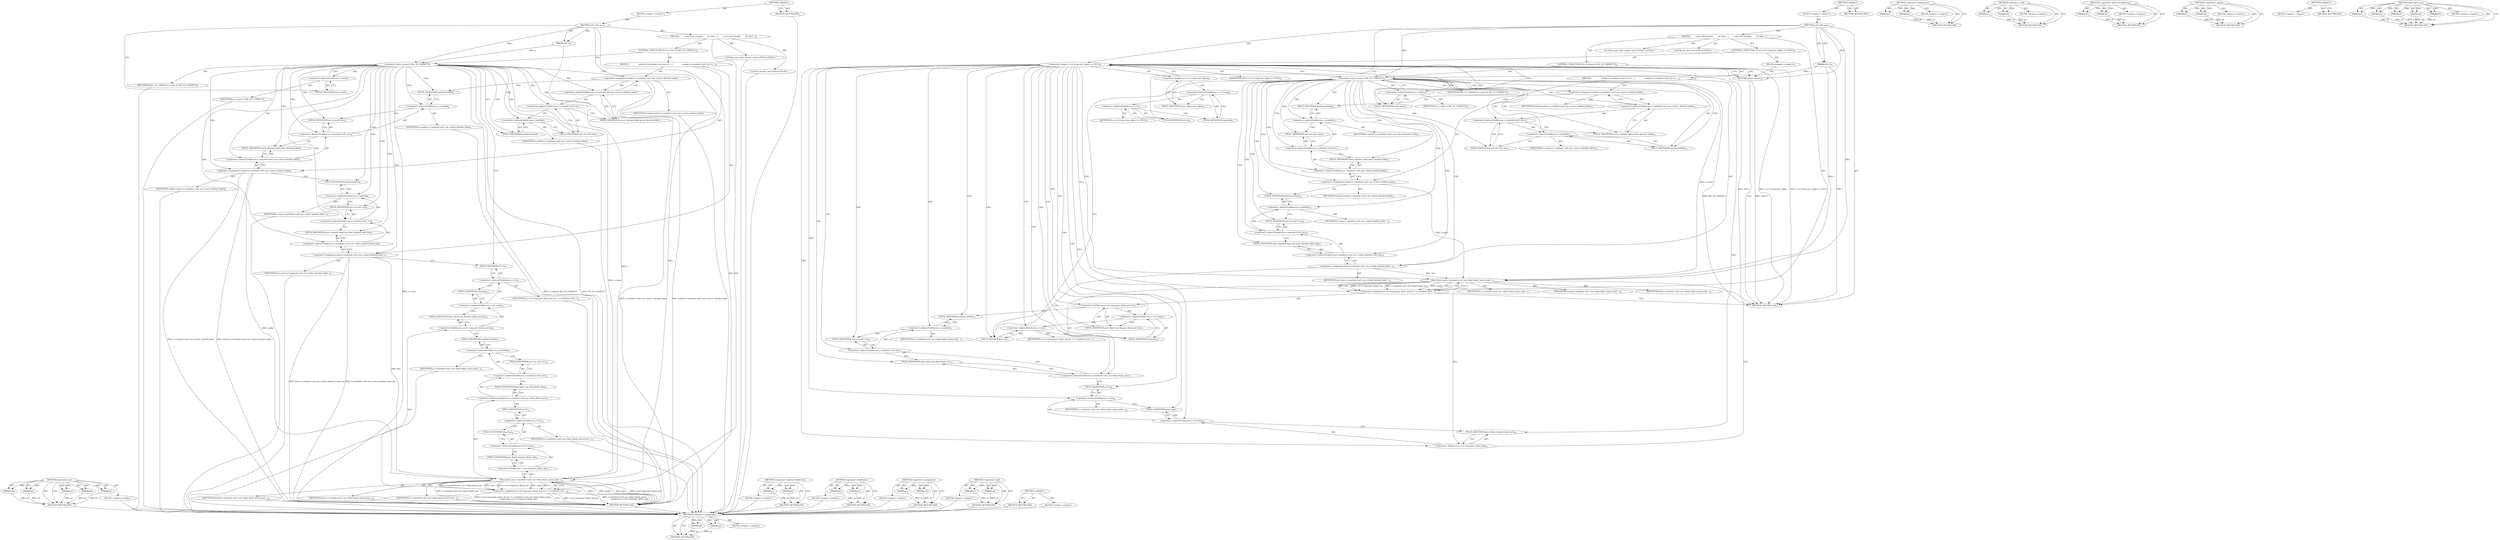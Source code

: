 digraph "final_finish_mac" {
vulnerable_114 [label=<(METHOD,final_finish_mac)>];
vulnerable_115 [label=<(PARAM,p1)>];
vulnerable_116 [label=<(PARAM,p2)>];
vulnerable_117 [label=<(PARAM,p3)>];
vulnerable_118 [label=<(PARAM,p4)>];
vulnerable_119 [label=<(PARAM,p5)>];
vulnerable_120 [label=<(BLOCK,&lt;empty&gt;,&lt;empty&gt;)>];
vulnerable_121 [label=<(METHOD_RETURN,ANY)>];
vulnerable_6 [label=<(METHOD,&lt;global&gt;)<SUB>1</SUB>>];
vulnerable_7 [label=<(BLOCK,&lt;empty&gt;,&lt;empty&gt;)<SUB>1</SUB>>];
vulnerable_8 [label=<(METHOD,ssl3_take_mac)<SUB>1</SUB>>];
vulnerable_9 [label=<(PARAM,SSL *s)<SUB>1</SUB>>];
vulnerable_10 [label=<(BLOCK,{
        const char *sender;
        int slen;...,{
        const char *sender;
        int slen;...)<SUB>2</SUB>>];
vulnerable_11 [label="<(LOCAL,const char* sender: char*)<SUB>3</SUB>>"];
vulnerable_12 [label="<(LOCAL,int slen: int)<SUB>4</SUB>>"];
vulnerable_13 [label=<(CONTROL_STRUCTURE,IF,if (s-&gt;state &amp; SSL_ST_CONNECT))<SUB>5</SUB>>];
vulnerable_14 [label=<(&lt;operator&gt;.and,s-&gt;state &amp; SSL_ST_CONNECT)<SUB>5</SUB>>];
vulnerable_15 [label=<(&lt;operator&gt;.indirectFieldAccess,s-&gt;state)<SUB>5</SUB>>];
vulnerable_16 [label=<(IDENTIFIER,s,s-&gt;state &amp; SSL_ST_CONNECT)<SUB>5</SUB>>];
vulnerable_17 [label=<(FIELD_IDENTIFIER,state,state)<SUB>5</SUB>>];
vulnerable_18 [label=<(IDENTIFIER,SSL_ST_CONNECT,s-&gt;state &amp; SSL_ST_CONNECT)<SUB>5</SUB>>];
vulnerable_19 [label=<(BLOCK,{
                sender=s-&gt;method-&gt;ssl3_enc-&gt;s...,{
                sender=s-&gt;method-&gt;ssl3_enc-&gt;s...)<SUB>6</SUB>>];
vulnerable_20 [label=<(&lt;operator&gt;.assignment,sender=s-&gt;method-&gt;ssl3_enc-&gt;server_finished_label)<SUB>7</SUB>>];
vulnerable_21 [label=<(IDENTIFIER,sender,sender=s-&gt;method-&gt;ssl3_enc-&gt;server_finished_label)<SUB>7</SUB>>];
vulnerable_22 [label=<(&lt;operator&gt;.indirectFieldAccess,s-&gt;method-&gt;ssl3_enc-&gt;server_finished_label)<SUB>7</SUB>>];
vulnerable_23 [label=<(&lt;operator&gt;.indirectFieldAccess,s-&gt;method-&gt;ssl3_enc)<SUB>7</SUB>>];
vulnerable_24 [label=<(&lt;operator&gt;.indirectFieldAccess,s-&gt;method)<SUB>7</SUB>>];
vulnerable_25 [label=<(IDENTIFIER,s,sender=s-&gt;method-&gt;ssl3_enc-&gt;server_finished_label)<SUB>7</SUB>>];
vulnerable_26 [label=<(FIELD_IDENTIFIER,method,method)<SUB>7</SUB>>];
vulnerable_27 [label=<(FIELD_IDENTIFIER,ssl3_enc,ssl3_enc)<SUB>7</SUB>>];
vulnerable_28 [label=<(FIELD_IDENTIFIER,server_finished_label,server_finished_label)<SUB>7</SUB>>];
vulnerable_29 [label=<(&lt;operator&gt;.assignment,sender=s-&gt;method-&gt;ssl3_enc-&gt;client_finished_label)<SUB>8</SUB>>];
vulnerable_30 [label=<(IDENTIFIER,sender,sender=s-&gt;method-&gt;ssl3_enc-&gt;client_finished_label)<SUB>8</SUB>>];
vulnerable_31 [label=<(&lt;operator&gt;.indirectFieldAccess,s-&gt;method-&gt;ssl3_enc-&gt;client_finished_label)<SUB>8</SUB>>];
vulnerable_32 [label=<(&lt;operator&gt;.indirectFieldAccess,s-&gt;method-&gt;ssl3_enc)<SUB>8</SUB>>];
vulnerable_33 [label=<(&lt;operator&gt;.indirectFieldAccess,s-&gt;method)<SUB>8</SUB>>];
vulnerable_34 [label=<(IDENTIFIER,s,sender=s-&gt;method-&gt;ssl3_enc-&gt;client_finished_label)<SUB>8</SUB>>];
vulnerable_35 [label=<(FIELD_IDENTIFIER,method,method)<SUB>8</SUB>>];
vulnerable_36 [label=<(FIELD_IDENTIFIER,ssl3_enc,ssl3_enc)<SUB>8</SUB>>];
vulnerable_37 [label=<(FIELD_IDENTIFIER,client_finished_label,client_finished_label)<SUB>8</SUB>>];
vulnerable_38 [label=<(&lt;operator&gt;.assignment,slen=s-&gt;method-&gt;ssl3_enc-&gt;client_finished_label...)<SUB>9</SUB>>];
vulnerable_39 [label=<(IDENTIFIER,slen,slen=s-&gt;method-&gt;ssl3_enc-&gt;client_finished_label...)<SUB>9</SUB>>];
vulnerable_40 [label=<(&lt;operator&gt;.indirectFieldAccess,s-&gt;method-&gt;ssl3_enc-&gt;client_finished_label_len)<SUB>9</SUB>>];
vulnerable_41 [label=<(&lt;operator&gt;.indirectFieldAccess,s-&gt;method-&gt;ssl3_enc)<SUB>9</SUB>>];
vulnerable_42 [label=<(&lt;operator&gt;.indirectFieldAccess,s-&gt;method)<SUB>9</SUB>>];
vulnerable_43 [label=<(IDENTIFIER,s,slen=s-&gt;method-&gt;ssl3_enc-&gt;client_finished_label...)<SUB>9</SUB>>];
vulnerable_44 [label=<(FIELD_IDENTIFIER,method,method)<SUB>9</SUB>>];
vulnerable_45 [label=<(FIELD_IDENTIFIER,ssl3_enc,ssl3_enc)<SUB>9</SUB>>];
vulnerable_46 [label=<(FIELD_IDENTIFIER,client_finished_label_len,client_finished_label_len)<SUB>9</SUB>>];
vulnerable_47 [label=<(&lt;operator&gt;.assignment,s-&gt;s3-&gt;tmp.peer_finish_md_len = s-&gt;method-&gt;ssl3...)<SUB>12</SUB>>];
vulnerable_48 [label=<(&lt;operator&gt;.fieldAccess,s-&gt;s3-&gt;tmp.peer_finish_md_len)<SUB>12</SUB>>];
vulnerable_49 [label=<(&lt;operator&gt;.indirectFieldAccess,s-&gt;s3-&gt;tmp)<SUB>12</SUB>>];
vulnerable_50 [label=<(&lt;operator&gt;.indirectFieldAccess,s-&gt;s3)<SUB>12</SUB>>];
vulnerable_51 [label=<(IDENTIFIER,s,s-&gt;s3-&gt;tmp.peer_finish_md_len = s-&gt;method-&gt;ssl3...)<SUB>12</SUB>>];
vulnerable_52 [label=<(FIELD_IDENTIFIER,s3,s3)<SUB>12</SUB>>];
vulnerable_53 [label=<(FIELD_IDENTIFIER,tmp,tmp)<SUB>12</SUB>>];
vulnerable_54 [label=<(FIELD_IDENTIFIER,peer_finish_md_len,peer_finish_md_len)<SUB>12</SUB>>];
vulnerable_55 [label=<(final_finish_mac,s-&gt;method-&gt;ssl3_enc-&gt;final_finish_mac(s,
		send...)<SUB>12</SUB>>];
vulnerable_56 [label=<(&lt;operator&gt;.indirectFieldAccess,s-&gt;method-&gt;ssl3_enc-&gt;final_finish_mac)<SUB>12</SUB>>];
vulnerable_57 [label=<(&lt;operator&gt;.indirectFieldAccess,s-&gt;method-&gt;ssl3_enc)<SUB>12</SUB>>];
vulnerable_58 [label=<(&lt;operator&gt;.indirectFieldAccess,s-&gt;method)<SUB>12</SUB>>];
vulnerable_59 [label=<(IDENTIFIER,s,s-&gt;method-&gt;ssl3_enc-&gt;final_finish_mac(s,
		send...)<SUB>12</SUB>>];
vulnerable_60 [label=<(FIELD_IDENTIFIER,method,method)<SUB>12</SUB>>];
vulnerable_61 [label=<(FIELD_IDENTIFIER,ssl3_enc,ssl3_enc)<SUB>12</SUB>>];
vulnerable_62 [label=<(FIELD_IDENTIFIER,final_finish_mac,final_finish_mac)<SUB>12</SUB>>];
vulnerable_63 [label=<(IDENTIFIER,s,s-&gt;method-&gt;ssl3_enc-&gt;final_finish_mac(s,
		send...)<SUB>12</SUB>>];
vulnerable_64 [label=<(IDENTIFIER,sender,s-&gt;method-&gt;ssl3_enc-&gt;final_finish_mac(s,
		send...)<SUB>13</SUB>>];
vulnerable_65 [label=<(IDENTIFIER,slen,s-&gt;method-&gt;ssl3_enc-&gt;final_finish_mac(s,
		send...)<SUB>13</SUB>>];
vulnerable_66 [label=<(&lt;operator&gt;.fieldAccess,s-&gt;s3-&gt;tmp.peer_finish_md)<SUB>13</SUB>>];
vulnerable_67 [label=<(&lt;operator&gt;.indirectFieldAccess,s-&gt;s3-&gt;tmp)<SUB>13</SUB>>];
vulnerable_68 [label=<(&lt;operator&gt;.indirectFieldAccess,s-&gt;s3)<SUB>13</SUB>>];
vulnerable_69 [label=<(IDENTIFIER,s,s-&gt;method-&gt;ssl3_enc-&gt;final_finish_mac(s,
		send...)<SUB>13</SUB>>];
vulnerable_70 [label=<(FIELD_IDENTIFIER,s3,s3)<SUB>13</SUB>>];
vulnerable_71 [label=<(FIELD_IDENTIFIER,tmp,tmp)<SUB>13</SUB>>];
vulnerable_72 [label=<(FIELD_IDENTIFIER,peer_finish_md,peer_finish_md)<SUB>13</SUB>>];
vulnerable_73 [label=<(METHOD_RETURN,void)<SUB>1</SUB>>];
vulnerable_75 [label=<(METHOD_RETURN,ANY)<SUB>1</SUB>>];
vulnerable_99 [label=<(METHOD,&lt;operator&gt;.indirectFieldAccess)>];
vulnerable_100 [label=<(PARAM,p1)>];
vulnerable_101 [label=<(PARAM,p2)>];
vulnerable_102 [label=<(BLOCK,&lt;empty&gt;,&lt;empty&gt;)>];
vulnerable_103 [label=<(METHOD_RETURN,ANY)>];
vulnerable_109 [label=<(METHOD,&lt;operator&gt;.fieldAccess)>];
vulnerable_110 [label=<(PARAM,p1)>];
vulnerable_111 [label=<(PARAM,p2)>];
vulnerable_112 [label=<(BLOCK,&lt;empty&gt;,&lt;empty&gt;)>];
vulnerable_113 [label=<(METHOD_RETURN,ANY)>];
vulnerable_104 [label=<(METHOD,&lt;operator&gt;.assignment)>];
vulnerable_105 [label=<(PARAM,p1)>];
vulnerable_106 [label=<(PARAM,p2)>];
vulnerable_107 [label=<(BLOCK,&lt;empty&gt;,&lt;empty&gt;)>];
vulnerable_108 [label=<(METHOD_RETURN,ANY)>];
vulnerable_94 [label=<(METHOD,&lt;operator&gt;.and)>];
vulnerable_95 [label=<(PARAM,p1)>];
vulnerable_96 [label=<(PARAM,p2)>];
vulnerable_97 [label=<(BLOCK,&lt;empty&gt;,&lt;empty&gt;)>];
vulnerable_98 [label=<(METHOD_RETURN,ANY)>];
vulnerable_88 [label=<(METHOD,&lt;global&gt;)<SUB>1</SUB>>];
vulnerable_89 [label=<(BLOCK,&lt;empty&gt;,&lt;empty&gt;)>];
vulnerable_90 [label=<(METHOD_RETURN,ANY)>];
fixed_126 [label=<(METHOD,&lt;operator&gt;.assignment)>];
fixed_127 [label=<(PARAM,p1)>];
fixed_128 [label=<(PARAM,p2)>];
fixed_129 [label=<(BLOCK,&lt;empty&gt;,&lt;empty&gt;)>];
fixed_130 [label=<(METHOD_RETURN,ANY)>];
fixed_6 [label=<(METHOD,&lt;global&gt;)<SUB>1</SUB>>];
fixed_7 [label=<(BLOCK,&lt;empty&gt;,&lt;empty&gt;)<SUB>1</SUB>>];
fixed_8 [label=<(METHOD,ssl3_take_mac)<SUB>1</SUB>>];
fixed_9 [label=<(PARAM,SSL *s)<SUB>1</SUB>>];
fixed_10 [label=<(BLOCK,{
        const char *sender;
        int slen;...,{
        const char *sender;
        int slen;...)<SUB>2</SUB>>];
fixed_11 [label="<(LOCAL,const char* sender: char*)<SUB>3</SUB>>"];
fixed_12 [label="<(LOCAL,int slen: int)<SUB>4</SUB>>"];
fixed_13 [label=<(CONTROL_STRUCTURE,IF,if (s-&gt;s3-&gt;tmp.new_cipher == NULL))<SUB>8</SUB>>];
fixed_14 [label=<(&lt;operator&gt;.equals,s-&gt;s3-&gt;tmp.new_cipher == NULL)<SUB>8</SUB>>];
fixed_15 [label=<(&lt;operator&gt;.fieldAccess,s-&gt;s3-&gt;tmp.new_cipher)<SUB>8</SUB>>];
fixed_16 [label=<(&lt;operator&gt;.indirectFieldAccess,s-&gt;s3-&gt;tmp)<SUB>8</SUB>>];
fixed_17 [label=<(&lt;operator&gt;.indirectFieldAccess,s-&gt;s3)<SUB>8</SUB>>];
fixed_18 [label=<(IDENTIFIER,s,s-&gt;s3-&gt;tmp.new_cipher == NULL)<SUB>8</SUB>>];
fixed_19 [label=<(FIELD_IDENTIFIER,s3,s3)<SUB>8</SUB>>];
fixed_20 [label=<(FIELD_IDENTIFIER,tmp,tmp)<SUB>8</SUB>>];
fixed_21 [label=<(FIELD_IDENTIFIER,new_cipher,new_cipher)<SUB>8</SUB>>];
fixed_22 [label=<(IDENTIFIER,NULL,s-&gt;s3-&gt;tmp.new_cipher == NULL)<SUB>8</SUB>>];
fixed_23 [label=<(BLOCK,&lt;empty&gt;,&lt;empty&gt;)<SUB>9</SUB>>];
fixed_24 [label=<(RETURN,return;,return;)<SUB>9</SUB>>];
fixed_25 [label=<(CONTROL_STRUCTURE,IF,if (s-&gt;state &amp; SSL_ST_CONNECT))<SUB>10</SUB>>];
fixed_26 [label=<(&lt;operator&gt;.and,s-&gt;state &amp; SSL_ST_CONNECT)<SUB>10</SUB>>];
fixed_27 [label=<(&lt;operator&gt;.indirectFieldAccess,s-&gt;state)<SUB>10</SUB>>];
fixed_28 [label=<(IDENTIFIER,s,s-&gt;state &amp; SSL_ST_CONNECT)<SUB>10</SUB>>];
fixed_29 [label=<(FIELD_IDENTIFIER,state,state)<SUB>10</SUB>>];
fixed_30 [label=<(IDENTIFIER,SSL_ST_CONNECT,s-&gt;state &amp; SSL_ST_CONNECT)<SUB>10</SUB>>];
fixed_31 [label=<(BLOCK,{
                sender=s-&gt;method-&gt;ssl3_enc-&gt;s...,{
                sender=s-&gt;method-&gt;ssl3_enc-&gt;s...)<SUB>11</SUB>>];
fixed_32 [label=<(&lt;operator&gt;.assignment,sender=s-&gt;method-&gt;ssl3_enc-&gt;server_finished_label)<SUB>12</SUB>>];
fixed_33 [label=<(IDENTIFIER,sender,sender=s-&gt;method-&gt;ssl3_enc-&gt;server_finished_label)<SUB>12</SUB>>];
fixed_34 [label=<(&lt;operator&gt;.indirectFieldAccess,s-&gt;method-&gt;ssl3_enc-&gt;server_finished_label)<SUB>12</SUB>>];
fixed_35 [label=<(&lt;operator&gt;.indirectFieldAccess,s-&gt;method-&gt;ssl3_enc)<SUB>12</SUB>>];
fixed_36 [label=<(&lt;operator&gt;.indirectFieldAccess,s-&gt;method)<SUB>12</SUB>>];
fixed_37 [label=<(IDENTIFIER,s,sender=s-&gt;method-&gt;ssl3_enc-&gt;server_finished_label)<SUB>12</SUB>>];
fixed_38 [label=<(FIELD_IDENTIFIER,method,method)<SUB>12</SUB>>];
fixed_39 [label=<(FIELD_IDENTIFIER,ssl3_enc,ssl3_enc)<SUB>12</SUB>>];
fixed_40 [label=<(FIELD_IDENTIFIER,server_finished_label,server_finished_label)<SUB>12</SUB>>];
fixed_41 [label=<(&lt;operator&gt;.assignment,sender=s-&gt;method-&gt;ssl3_enc-&gt;client_finished_label)<SUB>13</SUB>>];
fixed_42 [label=<(IDENTIFIER,sender,sender=s-&gt;method-&gt;ssl3_enc-&gt;client_finished_label)<SUB>13</SUB>>];
fixed_43 [label=<(&lt;operator&gt;.indirectFieldAccess,s-&gt;method-&gt;ssl3_enc-&gt;client_finished_label)<SUB>13</SUB>>];
fixed_44 [label=<(&lt;operator&gt;.indirectFieldAccess,s-&gt;method-&gt;ssl3_enc)<SUB>13</SUB>>];
fixed_45 [label=<(&lt;operator&gt;.indirectFieldAccess,s-&gt;method)<SUB>13</SUB>>];
fixed_46 [label=<(IDENTIFIER,s,sender=s-&gt;method-&gt;ssl3_enc-&gt;client_finished_label)<SUB>13</SUB>>];
fixed_47 [label=<(FIELD_IDENTIFIER,method,method)<SUB>13</SUB>>];
fixed_48 [label=<(FIELD_IDENTIFIER,ssl3_enc,ssl3_enc)<SUB>13</SUB>>];
fixed_49 [label=<(FIELD_IDENTIFIER,client_finished_label,client_finished_label)<SUB>13</SUB>>];
fixed_50 [label=<(&lt;operator&gt;.assignment,slen=s-&gt;method-&gt;ssl3_enc-&gt;client_finished_label...)<SUB>14</SUB>>];
fixed_51 [label=<(IDENTIFIER,slen,slen=s-&gt;method-&gt;ssl3_enc-&gt;client_finished_label...)<SUB>14</SUB>>];
fixed_52 [label=<(&lt;operator&gt;.indirectFieldAccess,s-&gt;method-&gt;ssl3_enc-&gt;client_finished_label_len)<SUB>14</SUB>>];
fixed_53 [label=<(&lt;operator&gt;.indirectFieldAccess,s-&gt;method-&gt;ssl3_enc)<SUB>14</SUB>>];
fixed_54 [label=<(&lt;operator&gt;.indirectFieldAccess,s-&gt;method)<SUB>14</SUB>>];
fixed_55 [label=<(IDENTIFIER,s,slen=s-&gt;method-&gt;ssl3_enc-&gt;client_finished_label...)<SUB>14</SUB>>];
fixed_56 [label=<(FIELD_IDENTIFIER,method,method)<SUB>14</SUB>>];
fixed_57 [label=<(FIELD_IDENTIFIER,ssl3_enc,ssl3_enc)<SUB>14</SUB>>];
fixed_58 [label=<(FIELD_IDENTIFIER,client_finished_label_len,client_finished_label_len)<SUB>14</SUB>>];
fixed_59 [label=<(&lt;operator&gt;.assignment,s-&gt;s3-&gt;tmp.peer_finish_md_len = s-&gt;method-&gt;ssl3...)<SUB>17</SUB>>];
fixed_60 [label=<(&lt;operator&gt;.fieldAccess,s-&gt;s3-&gt;tmp.peer_finish_md_len)<SUB>17</SUB>>];
fixed_61 [label=<(&lt;operator&gt;.indirectFieldAccess,s-&gt;s3-&gt;tmp)<SUB>17</SUB>>];
fixed_62 [label=<(&lt;operator&gt;.indirectFieldAccess,s-&gt;s3)<SUB>17</SUB>>];
fixed_63 [label=<(IDENTIFIER,s,s-&gt;s3-&gt;tmp.peer_finish_md_len = s-&gt;method-&gt;ssl3...)<SUB>17</SUB>>];
fixed_64 [label=<(FIELD_IDENTIFIER,s3,s3)<SUB>17</SUB>>];
fixed_65 [label=<(FIELD_IDENTIFIER,tmp,tmp)<SUB>17</SUB>>];
fixed_66 [label=<(FIELD_IDENTIFIER,peer_finish_md_len,peer_finish_md_len)<SUB>17</SUB>>];
fixed_67 [label=<(final_finish_mac,s-&gt;method-&gt;ssl3_enc-&gt;final_finish_mac(s,
		send...)<SUB>17</SUB>>];
fixed_68 [label=<(&lt;operator&gt;.indirectFieldAccess,s-&gt;method-&gt;ssl3_enc-&gt;final_finish_mac)<SUB>17</SUB>>];
fixed_69 [label=<(&lt;operator&gt;.indirectFieldAccess,s-&gt;method-&gt;ssl3_enc)<SUB>17</SUB>>];
fixed_70 [label=<(&lt;operator&gt;.indirectFieldAccess,s-&gt;method)<SUB>17</SUB>>];
fixed_71 [label=<(IDENTIFIER,s,s-&gt;method-&gt;ssl3_enc-&gt;final_finish_mac(s,
		send...)<SUB>17</SUB>>];
fixed_72 [label=<(FIELD_IDENTIFIER,method,method)<SUB>17</SUB>>];
fixed_73 [label=<(FIELD_IDENTIFIER,ssl3_enc,ssl3_enc)<SUB>17</SUB>>];
fixed_74 [label=<(FIELD_IDENTIFIER,final_finish_mac,final_finish_mac)<SUB>17</SUB>>];
fixed_75 [label=<(IDENTIFIER,s,s-&gt;method-&gt;ssl3_enc-&gt;final_finish_mac(s,
		send...)<SUB>17</SUB>>];
fixed_76 [label=<(IDENTIFIER,sender,s-&gt;method-&gt;ssl3_enc-&gt;final_finish_mac(s,
		send...)<SUB>18</SUB>>];
fixed_77 [label=<(IDENTIFIER,slen,s-&gt;method-&gt;ssl3_enc-&gt;final_finish_mac(s,
		send...)<SUB>18</SUB>>];
fixed_78 [label=<(&lt;operator&gt;.fieldAccess,s-&gt;s3-&gt;tmp.peer_finish_md)<SUB>18</SUB>>];
fixed_79 [label=<(&lt;operator&gt;.indirectFieldAccess,s-&gt;s3-&gt;tmp)<SUB>18</SUB>>];
fixed_80 [label=<(&lt;operator&gt;.indirectFieldAccess,s-&gt;s3)<SUB>18</SUB>>];
fixed_81 [label=<(IDENTIFIER,s,s-&gt;method-&gt;ssl3_enc-&gt;final_finish_mac(s,
		send...)<SUB>18</SUB>>];
fixed_82 [label=<(FIELD_IDENTIFIER,s3,s3)<SUB>18</SUB>>];
fixed_83 [label=<(FIELD_IDENTIFIER,tmp,tmp)<SUB>18</SUB>>];
fixed_84 [label=<(FIELD_IDENTIFIER,peer_finish_md,peer_finish_md)<SUB>18</SUB>>];
fixed_85 [label=<(METHOD_RETURN,void)<SUB>1</SUB>>];
fixed_87 [label=<(METHOD_RETURN,ANY)<SUB>1</SUB>>];
fixed_111 [label=<(METHOD,&lt;operator&gt;.fieldAccess)>];
fixed_112 [label=<(PARAM,p1)>];
fixed_113 [label=<(PARAM,p2)>];
fixed_114 [label=<(BLOCK,&lt;empty&gt;,&lt;empty&gt;)>];
fixed_115 [label=<(METHOD_RETURN,ANY)>];
fixed_121 [label=<(METHOD,&lt;operator&gt;.and)>];
fixed_122 [label=<(PARAM,p1)>];
fixed_123 [label=<(PARAM,p2)>];
fixed_124 [label=<(BLOCK,&lt;empty&gt;,&lt;empty&gt;)>];
fixed_125 [label=<(METHOD_RETURN,ANY)>];
fixed_116 [label=<(METHOD,&lt;operator&gt;.indirectFieldAccess)>];
fixed_117 [label=<(PARAM,p1)>];
fixed_118 [label=<(PARAM,p2)>];
fixed_119 [label=<(BLOCK,&lt;empty&gt;,&lt;empty&gt;)>];
fixed_120 [label=<(METHOD_RETURN,ANY)>];
fixed_106 [label=<(METHOD,&lt;operator&gt;.equals)>];
fixed_107 [label=<(PARAM,p1)>];
fixed_108 [label=<(PARAM,p2)>];
fixed_109 [label=<(BLOCK,&lt;empty&gt;,&lt;empty&gt;)>];
fixed_110 [label=<(METHOD_RETURN,ANY)>];
fixed_100 [label=<(METHOD,&lt;global&gt;)<SUB>1</SUB>>];
fixed_101 [label=<(BLOCK,&lt;empty&gt;,&lt;empty&gt;)>];
fixed_102 [label=<(METHOD_RETURN,ANY)>];
fixed_131 [label=<(METHOD,final_finish_mac)>];
fixed_132 [label=<(PARAM,p1)>];
fixed_133 [label=<(PARAM,p2)>];
fixed_134 [label=<(PARAM,p3)>];
fixed_135 [label=<(PARAM,p4)>];
fixed_136 [label=<(PARAM,p5)>];
fixed_137 [label=<(BLOCK,&lt;empty&gt;,&lt;empty&gt;)>];
fixed_138 [label=<(METHOD_RETURN,ANY)>];
vulnerable_114 -> vulnerable_115  [key=0, label="AST: "];
vulnerable_114 -> vulnerable_115  [key=1, label="DDG: "];
vulnerable_114 -> vulnerable_120  [key=0, label="AST: "];
vulnerable_114 -> vulnerable_116  [key=0, label="AST: "];
vulnerable_114 -> vulnerable_116  [key=1, label="DDG: "];
vulnerable_114 -> vulnerable_121  [key=0, label="AST: "];
vulnerable_114 -> vulnerable_121  [key=1, label="CFG: "];
vulnerable_114 -> vulnerable_117  [key=0, label="AST: "];
vulnerable_114 -> vulnerable_117  [key=1, label="DDG: "];
vulnerable_114 -> vulnerable_118  [key=0, label="AST: "];
vulnerable_114 -> vulnerable_118  [key=1, label="DDG: "];
vulnerable_114 -> vulnerable_119  [key=0, label="AST: "];
vulnerable_114 -> vulnerable_119  [key=1, label="DDG: "];
vulnerable_115 -> vulnerable_121  [key=0, label="DDG: p1"];
vulnerable_116 -> vulnerable_121  [key=0, label="DDG: p2"];
vulnerable_117 -> vulnerable_121  [key=0, label="DDG: p3"];
vulnerable_118 -> vulnerable_121  [key=0, label="DDG: p4"];
vulnerable_119 -> vulnerable_121  [key=0, label="DDG: p5"];
vulnerable_120 -> fixed_126  [key=0];
vulnerable_121 -> fixed_126  [key=0];
vulnerable_6 -> vulnerable_7  [key=0, label="AST: "];
vulnerable_6 -> vulnerable_75  [key=0, label="AST: "];
vulnerable_6 -> vulnerable_75  [key=1, label="CFG: "];
vulnerable_7 -> vulnerable_8  [key=0, label="AST: "];
vulnerable_8 -> vulnerable_9  [key=0, label="AST: "];
vulnerable_8 -> vulnerable_9  [key=1, label="DDG: "];
vulnerable_8 -> vulnerable_10  [key=0, label="AST: "];
vulnerable_8 -> vulnerable_73  [key=0, label="AST: "];
vulnerable_8 -> vulnerable_17  [key=0, label="CFG: "];
vulnerable_8 -> vulnerable_14  [key=0, label="DDG: "];
vulnerable_8 -> vulnerable_55  [key=0, label="DDG: "];
vulnerable_9 -> vulnerable_14  [key=0, label="DDG: s"];
vulnerable_9 -> vulnerable_55  [key=0, label="DDG: s"];
vulnerable_10 -> vulnerable_11  [key=0, label="AST: "];
vulnerable_10 -> vulnerable_12  [key=0, label="AST: "];
vulnerable_10 -> vulnerable_13  [key=0, label="AST: "];
vulnerable_10 -> vulnerable_47  [key=0, label="AST: "];
vulnerable_11 -> fixed_126  [key=0];
vulnerable_12 -> fixed_126  [key=0];
vulnerable_13 -> vulnerable_14  [key=0, label="AST: "];
vulnerable_13 -> vulnerable_19  [key=0, label="AST: "];
vulnerable_14 -> vulnerable_15  [key=0, label="AST: "];
vulnerable_14 -> vulnerable_18  [key=0, label="AST: "];
vulnerable_14 -> vulnerable_26  [key=0, label="CFG: "];
vulnerable_14 -> vulnerable_26  [key=1, label="CDG: "];
vulnerable_14 -> vulnerable_52  [key=0, label="CFG: "];
vulnerable_14 -> vulnerable_73  [key=0, label="DDG: s-&gt;state"];
vulnerable_14 -> vulnerable_73  [key=1, label="DDG: s-&gt;state &amp; SSL_ST_CONNECT"];
vulnerable_14 -> vulnerable_73  [key=2, label="DDG: SSL_ST_CONNECT"];
vulnerable_14 -> vulnerable_55  [key=0, label="DDG: s-&gt;state"];
vulnerable_14 -> vulnerable_24  [key=0, label="CDG: "];
vulnerable_14 -> vulnerable_32  [key=0, label="CDG: "];
vulnerable_14 -> vulnerable_33  [key=0, label="CDG: "];
vulnerable_14 -> vulnerable_42  [key=0, label="CDG: "];
vulnerable_14 -> vulnerable_23  [key=0, label="CDG: "];
vulnerable_14 -> vulnerable_28  [key=0, label="CDG: "];
vulnerable_14 -> vulnerable_36  [key=0, label="CDG: "];
vulnerable_14 -> vulnerable_37  [key=0, label="CDG: "];
vulnerable_14 -> vulnerable_46  [key=0, label="CDG: "];
vulnerable_14 -> vulnerable_20  [key=0, label="CDG: "];
vulnerable_14 -> vulnerable_38  [key=0, label="CDG: "];
vulnerable_14 -> vulnerable_22  [key=0, label="CDG: "];
vulnerable_14 -> vulnerable_41  [key=0, label="CDG: "];
vulnerable_14 -> vulnerable_45  [key=0, label="CDG: "];
vulnerable_14 -> vulnerable_27  [key=0, label="CDG: "];
vulnerable_14 -> vulnerable_40  [key=0, label="CDG: "];
vulnerable_14 -> vulnerable_29  [key=0, label="CDG: "];
vulnerable_14 -> vulnerable_44  [key=0, label="CDG: "];
vulnerable_14 -> vulnerable_35  [key=0, label="CDG: "];
vulnerable_14 -> vulnerable_31  [key=0, label="CDG: "];
vulnerable_15 -> vulnerable_16  [key=0, label="AST: "];
vulnerable_15 -> vulnerable_17  [key=0, label="AST: "];
vulnerable_15 -> vulnerable_14  [key=0, label="CFG: "];
vulnerable_16 -> fixed_126  [key=0];
vulnerable_17 -> vulnerable_15  [key=0, label="CFG: "];
vulnerable_18 -> fixed_126  [key=0];
vulnerable_19 -> vulnerable_20  [key=0, label="AST: "];
vulnerable_19 -> vulnerable_29  [key=0, label="AST: "];
vulnerable_19 -> vulnerable_38  [key=0, label="AST: "];
vulnerable_20 -> vulnerable_21  [key=0, label="AST: "];
vulnerable_20 -> vulnerable_22  [key=0, label="AST: "];
vulnerable_20 -> vulnerable_35  [key=0, label="CFG: "];
vulnerable_20 -> vulnerable_73  [key=0, label="DDG: s-&gt;method-&gt;ssl3_enc-&gt;server_finished_label"];
vulnerable_20 -> vulnerable_73  [key=1, label="DDG: sender=s-&gt;method-&gt;ssl3_enc-&gt;server_finished_label"];
vulnerable_21 -> fixed_126  [key=0];
vulnerable_22 -> vulnerable_23  [key=0, label="AST: "];
vulnerable_22 -> vulnerable_28  [key=0, label="AST: "];
vulnerable_22 -> vulnerable_20  [key=0, label="CFG: "];
vulnerable_23 -> vulnerable_24  [key=0, label="AST: "];
vulnerable_23 -> vulnerable_27  [key=0, label="AST: "];
vulnerable_23 -> vulnerable_28  [key=0, label="CFG: "];
vulnerable_24 -> vulnerable_25  [key=0, label="AST: "];
vulnerable_24 -> vulnerable_26  [key=0, label="AST: "];
vulnerable_24 -> vulnerable_27  [key=0, label="CFG: "];
vulnerable_25 -> fixed_126  [key=0];
vulnerable_26 -> vulnerable_24  [key=0, label="CFG: "];
vulnerable_27 -> vulnerable_23  [key=0, label="CFG: "];
vulnerable_28 -> vulnerable_22  [key=0, label="CFG: "];
vulnerable_29 -> vulnerable_30  [key=0, label="AST: "];
vulnerable_29 -> vulnerable_31  [key=0, label="AST: "];
vulnerable_29 -> vulnerable_44  [key=0, label="CFG: "];
vulnerable_29 -> vulnerable_73  [key=0, label="DDG: s-&gt;method-&gt;ssl3_enc-&gt;client_finished_label"];
vulnerable_29 -> vulnerable_73  [key=1, label="DDG: sender=s-&gt;method-&gt;ssl3_enc-&gt;client_finished_label"];
vulnerable_29 -> vulnerable_55  [key=0, label="DDG: sender"];
vulnerable_30 -> fixed_126  [key=0];
vulnerable_31 -> vulnerable_32  [key=0, label="AST: "];
vulnerable_31 -> vulnerable_37  [key=0, label="AST: "];
vulnerable_31 -> vulnerable_29  [key=0, label="CFG: "];
vulnerable_32 -> vulnerable_33  [key=0, label="AST: "];
vulnerable_32 -> vulnerable_36  [key=0, label="AST: "];
vulnerable_32 -> vulnerable_37  [key=0, label="CFG: "];
vulnerable_33 -> vulnerable_34  [key=0, label="AST: "];
vulnerable_33 -> vulnerable_35  [key=0, label="AST: "];
vulnerable_33 -> vulnerable_36  [key=0, label="CFG: "];
vulnerable_34 -> fixed_126  [key=0];
vulnerable_35 -> vulnerable_33  [key=0, label="CFG: "];
vulnerable_36 -> vulnerable_32  [key=0, label="CFG: "];
vulnerable_37 -> vulnerable_31  [key=0, label="CFG: "];
vulnerable_38 -> vulnerable_39  [key=0, label="AST: "];
vulnerable_38 -> vulnerable_40  [key=0, label="AST: "];
vulnerable_38 -> vulnerable_52  [key=0, label="CFG: "];
vulnerable_38 -> vulnerable_73  [key=0, label="DDG: s-&gt;method-&gt;ssl3_enc-&gt;client_finished_label_len"];
vulnerable_38 -> vulnerable_73  [key=1, label="DDG: slen=s-&gt;method-&gt;ssl3_enc-&gt;client_finished_label_len"];
vulnerable_38 -> vulnerable_55  [key=0, label="DDG: slen"];
vulnerable_39 -> fixed_126  [key=0];
vulnerable_40 -> vulnerable_41  [key=0, label="AST: "];
vulnerable_40 -> vulnerable_46  [key=0, label="AST: "];
vulnerable_40 -> vulnerable_38  [key=0, label="CFG: "];
vulnerable_41 -> vulnerable_42  [key=0, label="AST: "];
vulnerable_41 -> vulnerable_45  [key=0, label="AST: "];
vulnerable_41 -> vulnerable_46  [key=0, label="CFG: "];
vulnerable_42 -> vulnerable_43  [key=0, label="AST: "];
vulnerable_42 -> vulnerable_44  [key=0, label="AST: "];
vulnerable_42 -> vulnerable_45  [key=0, label="CFG: "];
vulnerable_43 -> fixed_126  [key=0];
vulnerable_44 -> vulnerable_42  [key=0, label="CFG: "];
vulnerable_45 -> vulnerable_41  [key=0, label="CFG: "];
vulnerable_46 -> vulnerable_40  [key=0, label="CFG: "];
vulnerable_47 -> vulnerable_48  [key=0, label="AST: "];
vulnerable_47 -> vulnerable_55  [key=0, label="AST: "];
vulnerable_47 -> vulnerable_73  [key=0, label="CFG: "];
vulnerable_47 -> vulnerable_73  [key=1, label="DDG: s-&gt;s3-&gt;tmp.peer_finish_md_len"];
vulnerable_47 -> vulnerable_73  [key=2, label="DDG: s-&gt;method-&gt;ssl3_enc-&gt;final_finish_mac(s,
		sender,slen,s-&gt;s3-&gt;tmp.peer_finish_md)"];
vulnerable_47 -> vulnerable_73  [key=3, label="DDG: s-&gt;s3-&gt;tmp.peer_finish_md_len = s-&gt;method-&gt;ssl3_enc-&gt;final_finish_mac(s,
		sender,slen,s-&gt;s3-&gt;tmp.peer_finish_md)"];
vulnerable_48 -> vulnerable_49  [key=0, label="AST: "];
vulnerable_48 -> vulnerable_54  [key=0, label="AST: "];
vulnerable_48 -> vulnerable_60  [key=0, label="CFG: "];
vulnerable_49 -> vulnerable_50  [key=0, label="AST: "];
vulnerable_49 -> vulnerable_53  [key=0, label="AST: "];
vulnerable_49 -> vulnerable_54  [key=0, label="CFG: "];
vulnerable_50 -> vulnerable_51  [key=0, label="AST: "];
vulnerable_50 -> vulnerable_52  [key=0, label="AST: "];
vulnerable_50 -> vulnerable_53  [key=0, label="CFG: "];
vulnerable_51 -> fixed_126  [key=0];
vulnerable_52 -> vulnerable_50  [key=0, label="CFG: "];
vulnerable_53 -> vulnerable_49  [key=0, label="CFG: "];
vulnerable_54 -> vulnerable_48  [key=0, label="CFG: "];
vulnerable_55 -> vulnerable_56  [key=0, label="AST: "];
vulnerable_55 -> vulnerable_63  [key=0, label="AST: "];
vulnerable_55 -> vulnerable_64  [key=0, label="AST: "];
vulnerable_55 -> vulnerable_65  [key=0, label="AST: "];
vulnerable_55 -> vulnerable_66  [key=0, label="AST: "];
vulnerable_55 -> vulnerable_47  [key=0, label="CFG: "];
vulnerable_55 -> vulnerable_47  [key=1, label="DDG: s-&gt;method-&gt;ssl3_enc-&gt;final_finish_mac"];
vulnerable_55 -> vulnerable_47  [key=2, label="DDG: slen"];
vulnerable_55 -> vulnerable_47  [key=3, label="DDG: s-&gt;s3-&gt;tmp.peer_finish_md"];
vulnerable_55 -> vulnerable_47  [key=4, label="DDG: s"];
vulnerable_55 -> vulnerable_47  [key=5, label="DDG: sender"];
vulnerable_55 -> vulnerable_73  [key=0, label="DDG: s-&gt;method-&gt;ssl3_enc-&gt;final_finish_mac"];
vulnerable_55 -> vulnerable_73  [key=1, label="DDG: s"];
vulnerable_55 -> vulnerable_73  [key=2, label="DDG: sender"];
vulnerable_55 -> vulnerable_73  [key=3, label="DDG: slen"];
vulnerable_55 -> vulnerable_73  [key=4, label="DDG: s-&gt;s3-&gt;tmp.peer_finish_md"];
vulnerable_56 -> vulnerable_57  [key=0, label="AST: "];
vulnerable_56 -> vulnerable_62  [key=0, label="AST: "];
vulnerable_56 -> vulnerable_70  [key=0, label="CFG: "];
vulnerable_57 -> vulnerable_58  [key=0, label="AST: "];
vulnerable_57 -> vulnerable_61  [key=0, label="AST: "];
vulnerable_57 -> vulnerable_62  [key=0, label="CFG: "];
vulnerable_58 -> vulnerable_59  [key=0, label="AST: "];
vulnerable_58 -> vulnerable_60  [key=0, label="AST: "];
vulnerable_58 -> vulnerable_61  [key=0, label="CFG: "];
vulnerable_59 -> fixed_126  [key=0];
vulnerable_60 -> vulnerable_58  [key=0, label="CFG: "];
vulnerable_61 -> vulnerable_57  [key=0, label="CFG: "];
vulnerable_62 -> vulnerable_56  [key=0, label="CFG: "];
vulnerable_63 -> fixed_126  [key=0];
vulnerable_64 -> fixed_126  [key=0];
vulnerable_65 -> fixed_126  [key=0];
vulnerable_66 -> vulnerable_67  [key=0, label="AST: "];
vulnerable_66 -> vulnerable_72  [key=0, label="AST: "];
vulnerable_66 -> vulnerable_55  [key=0, label="CFG: "];
vulnerable_67 -> vulnerable_68  [key=0, label="AST: "];
vulnerable_67 -> vulnerable_71  [key=0, label="AST: "];
vulnerable_67 -> vulnerable_72  [key=0, label="CFG: "];
vulnerable_68 -> vulnerable_69  [key=0, label="AST: "];
vulnerable_68 -> vulnerable_70  [key=0, label="AST: "];
vulnerable_68 -> vulnerable_71  [key=0, label="CFG: "];
vulnerable_69 -> fixed_126  [key=0];
vulnerable_70 -> vulnerable_68  [key=0, label="CFG: "];
vulnerable_71 -> vulnerable_67  [key=0, label="CFG: "];
vulnerable_72 -> vulnerable_66  [key=0, label="CFG: "];
vulnerable_73 -> fixed_126  [key=0];
vulnerable_75 -> fixed_126  [key=0];
vulnerable_99 -> vulnerable_100  [key=0, label="AST: "];
vulnerable_99 -> vulnerable_100  [key=1, label="DDG: "];
vulnerable_99 -> vulnerable_102  [key=0, label="AST: "];
vulnerable_99 -> vulnerable_101  [key=0, label="AST: "];
vulnerable_99 -> vulnerable_101  [key=1, label="DDG: "];
vulnerable_99 -> vulnerable_103  [key=0, label="AST: "];
vulnerable_99 -> vulnerable_103  [key=1, label="CFG: "];
vulnerable_100 -> vulnerable_103  [key=0, label="DDG: p1"];
vulnerable_101 -> vulnerable_103  [key=0, label="DDG: p2"];
vulnerable_102 -> fixed_126  [key=0];
vulnerable_103 -> fixed_126  [key=0];
vulnerable_109 -> vulnerable_110  [key=0, label="AST: "];
vulnerable_109 -> vulnerable_110  [key=1, label="DDG: "];
vulnerable_109 -> vulnerable_112  [key=0, label="AST: "];
vulnerable_109 -> vulnerable_111  [key=0, label="AST: "];
vulnerable_109 -> vulnerable_111  [key=1, label="DDG: "];
vulnerable_109 -> vulnerable_113  [key=0, label="AST: "];
vulnerable_109 -> vulnerable_113  [key=1, label="CFG: "];
vulnerable_110 -> vulnerable_113  [key=0, label="DDG: p1"];
vulnerable_111 -> vulnerable_113  [key=0, label="DDG: p2"];
vulnerable_112 -> fixed_126  [key=0];
vulnerable_113 -> fixed_126  [key=0];
vulnerable_104 -> vulnerable_105  [key=0, label="AST: "];
vulnerable_104 -> vulnerable_105  [key=1, label="DDG: "];
vulnerable_104 -> vulnerable_107  [key=0, label="AST: "];
vulnerable_104 -> vulnerable_106  [key=0, label="AST: "];
vulnerable_104 -> vulnerable_106  [key=1, label="DDG: "];
vulnerable_104 -> vulnerable_108  [key=0, label="AST: "];
vulnerable_104 -> vulnerable_108  [key=1, label="CFG: "];
vulnerable_105 -> vulnerable_108  [key=0, label="DDG: p1"];
vulnerable_106 -> vulnerable_108  [key=0, label="DDG: p2"];
vulnerable_107 -> fixed_126  [key=0];
vulnerable_108 -> fixed_126  [key=0];
vulnerable_94 -> vulnerable_95  [key=0, label="AST: "];
vulnerable_94 -> vulnerable_95  [key=1, label="DDG: "];
vulnerable_94 -> vulnerable_97  [key=0, label="AST: "];
vulnerable_94 -> vulnerable_96  [key=0, label="AST: "];
vulnerable_94 -> vulnerable_96  [key=1, label="DDG: "];
vulnerable_94 -> vulnerable_98  [key=0, label="AST: "];
vulnerable_94 -> vulnerable_98  [key=1, label="CFG: "];
vulnerable_95 -> vulnerable_98  [key=0, label="DDG: p1"];
vulnerable_96 -> vulnerable_98  [key=0, label="DDG: p2"];
vulnerable_97 -> fixed_126  [key=0];
vulnerable_98 -> fixed_126  [key=0];
vulnerable_88 -> vulnerable_89  [key=0, label="AST: "];
vulnerable_88 -> vulnerable_90  [key=0, label="AST: "];
vulnerable_88 -> vulnerable_90  [key=1, label="CFG: "];
vulnerable_89 -> fixed_126  [key=0];
vulnerable_90 -> fixed_126  [key=0];
fixed_126 -> fixed_127  [key=0, label="AST: "];
fixed_126 -> fixed_127  [key=1, label="DDG: "];
fixed_126 -> fixed_129  [key=0, label="AST: "];
fixed_126 -> fixed_128  [key=0, label="AST: "];
fixed_126 -> fixed_128  [key=1, label="DDG: "];
fixed_126 -> fixed_130  [key=0, label="AST: "];
fixed_126 -> fixed_130  [key=1, label="CFG: "];
fixed_127 -> fixed_130  [key=0, label="DDG: p1"];
fixed_128 -> fixed_130  [key=0, label="DDG: p2"];
fixed_6 -> fixed_7  [key=0, label="AST: "];
fixed_6 -> fixed_87  [key=0, label="AST: "];
fixed_6 -> fixed_87  [key=1, label="CFG: "];
fixed_7 -> fixed_8  [key=0, label="AST: "];
fixed_8 -> fixed_9  [key=0, label="AST: "];
fixed_8 -> fixed_9  [key=1, label="DDG: "];
fixed_8 -> fixed_10  [key=0, label="AST: "];
fixed_8 -> fixed_85  [key=0, label="AST: "];
fixed_8 -> fixed_19  [key=0, label="CFG: "];
fixed_8 -> fixed_14  [key=0, label="DDG: "];
fixed_8 -> fixed_24  [key=0, label="DDG: "];
fixed_8 -> fixed_26  [key=0, label="DDG: "];
fixed_8 -> fixed_67  [key=0, label="DDG: "];
fixed_9 -> fixed_85  [key=0, label="DDG: s"];
fixed_9 -> fixed_26  [key=0, label="DDG: s"];
fixed_9 -> fixed_67  [key=0, label="DDG: s"];
fixed_10 -> fixed_11  [key=0, label="AST: "];
fixed_10 -> fixed_12  [key=0, label="AST: "];
fixed_10 -> fixed_13  [key=0, label="AST: "];
fixed_10 -> fixed_25  [key=0, label="AST: "];
fixed_10 -> fixed_59  [key=0, label="AST: "];
fixed_13 -> fixed_14  [key=0, label="AST: "];
fixed_13 -> fixed_23  [key=0, label="AST: "];
fixed_14 -> fixed_15  [key=0, label="AST: "];
fixed_14 -> fixed_22  [key=0, label="AST: "];
fixed_14 -> fixed_24  [key=0, label="CFG: "];
fixed_14 -> fixed_24  [key=1, label="CDG: "];
fixed_14 -> fixed_29  [key=0, label="CFG: "];
fixed_14 -> fixed_29  [key=1, label="CDG: "];
fixed_14 -> fixed_85  [key=0, label="DDG: s-&gt;s3-&gt;tmp.new_cipher"];
fixed_14 -> fixed_85  [key=1, label="DDG: s-&gt;s3-&gt;tmp.new_cipher == NULL"];
fixed_14 -> fixed_85  [key=2, label="DDG: NULL"];
fixed_14 -> fixed_68  [key=0, label="CDG: "];
fixed_14 -> fixed_60  [key=0, label="CDG: "];
fixed_14 -> fixed_73  [key=0, label="CDG: "];
fixed_14 -> fixed_26  [key=0, label="CDG: "];
fixed_14 -> fixed_64  [key=0, label="CDG: "];
fixed_14 -> fixed_66  [key=0, label="CDG: "];
fixed_14 -> fixed_84  [key=0, label="CDG: "];
fixed_14 -> fixed_72  [key=0, label="CDG: "];
fixed_14 -> fixed_69  [key=0, label="CDG: "];
fixed_14 -> fixed_67  [key=0, label="CDG: "];
fixed_14 -> fixed_74  [key=0, label="CDG: "];
fixed_14 -> fixed_27  [key=0, label="CDG: "];
fixed_14 -> fixed_65  [key=0, label="CDG: "];
fixed_14 -> fixed_59  [key=0, label="CDG: "];
fixed_14 -> fixed_82  [key=0, label="CDG: "];
fixed_14 -> fixed_79  [key=0, label="CDG: "];
fixed_14 -> fixed_80  [key=0, label="CDG: "];
fixed_14 -> fixed_61  [key=0, label="CDG: "];
fixed_14 -> fixed_83  [key=0, label="CDG: "];
fixed_14 -> fixed_70  [key=0, label="CDG: "];
fixed_14 -> fixed_78  [key=0, label="CDG: "];
fixed_14 -> fixed_62  [key=0, label="CDG: "];
fixed_15 -> fixed_16  [key=0, label="AST: "];
fixed_15 -> fixed_21  [key=0, label="AST: "];
fixed_15 -> fixed_14  [key=0, label="CFG: "];
fixed_16 -> fixed_17  [key=0, label="AST: "];
fixed_16 -> fixed_20  [key=0, label="AST: "];
fixed_16 -> fixed_21  [key=0, label="CFG: "];
fixed_17 -> fixed_18  [key=0, label="AST: "];
fixed_17 -> fixed_19  [key=0, label="AST: "];
fixed_17 -> fixed_20  [key=0, label="CFG: "];
fixed_19 -> fixed_17  [key=0, label="CFG: "];
fixed_20 -> fixed_16  [key=0, label="CFG: "];
fixed_21 -> fixed_15  [key=0, label="CFG: "];
fixed_23 -> fixed_24  [key=0, label="AST: "];
fixed_24 -> fixed_85  [key=0, label="CFG: "];
fixed_24 -> fixed_85  [key=1, label="DDG: &lt;RET&gt;"];
fixed_25 -> fixed_26  [key=0, label="AST: "];
fixed_25 -> fixed_31  [key=0, label="AST: "];
fixed_26 -> fixed_27  [key=0, label="AST: "];
fixed_26 -> fixed_30  [key=0, label="AST: "];
fixed_26 -> fixed_38  [key=0, label="CFG: "];
fixed_26 -> fixed_38  [key=1, label="CDG: "];
fixed_26 -> fixed_64  [key=0, label="CFG: "];
fixed_26 -> fixed_85  [key=0, label="DDG: SSL_ST_CONNECT"];
fixed_26 -> fixed_67  [key=0, label="DDG: s-&gt;state"];
fixed_26 -> fixed_47  [key=0, label="CDG: "];
fixed_26 -> fixed_34  [key=0, label="CDG: "];
fixed_26 -> fixed_48  [key=0, label="CDG: "];
fixed_26 -> fixed_32  [key=0, label="CDG: "];
fixed_26 -> fixed_49  [key=0, label="CDG: "];
fixed_26 -> fixed_57  [key=0, label="CDG: "];
fixed_26 -> fixed_52  [key=0, label="CDG: "];
fixed_26 -> fixed_56  [key=0, label="CDG: "];
fixed_26 -> fixed_45  [key=0, label="CDG: "];
fixed_26 -> fixed_40  [key=0, label="CDG: "];
fixed_26 -> fixed_50  [key=0, label="CDG: "];
fixed_26 -> fixed_44  [key=0, label="CDG: "];
fixed_26 -> fixed_35  [key=0, label="CDG: "];
fixed_26 -> fixed_54  [key=0, label="CDG: "];
fixed_26 -> fixed_43  [key=0, label="CDG: "];
fixed_26 -> fixed_58  [key=0, label="CDG: "];
fixed_26 -> fixed_36  [key=0, label="CDG: "];
fixed_26 -> fixed_53  [key=0, label="CDG: "];
fixed_26 -> fixed_41  [key=0, label="CDG: "];
fixed_26 -> fixed_39  [key=0, label="CDG: "];
fixed_27 -> fixed_28  [key=0, label="AST: "];
fixed_27 -> fixed_29  [key=0, label="AST: "];
fixed_27 -> fixed_26  [key=0, label="CFG: "];
fixed_29 -> fixed_27  [key=0, label="CFG: "];
fixed_31 -> fixed_32  [key=0, label="AST: "];
fixed_31 -> fixed_41  [key=0, label="AST: "];
fixed_31 -> fixed_50  [key=0, label="AST: "];
fixed_32 -> fixed_33  [key=0, label="AST: "];
fixed_32 -> fixed_34  [key=0, label="AST: "];
fixed_32 -> fixed_47  [key=0, label="CFG: "];
fixed_34 -> fixed_35  [key=0, label="AST: "];
fixed_34 -> fixed_40  [key=0, label="AST: "];
fixed_34 -> fixed_32  [key=0, label="CFG: "];
fixed_35 -> fixed_36  [key=0, label="AST: "];
fixed_35 -> fixed_39  [key=0, label="AST: "];
fixed_35 -> fixed_40  [key=0, label="CFG: "];
fixed_36 -> fixed_37  [key=0, label="AST: "];
fixed_36 -> fixed_38  [key=0, label="AST: "];
fixed_36 -> fixed_39  [key=0, label="CFG: "];
fixed_38 -> fixed_36  [key=0, label="CFG: "];
fixed_39 -> fixed_35  [key=0, label="CFG: "];
fixed_40 -> fixed_34  [key=0, label="CFG: "];
fixed_41 -> fixed_42  [key=0, label="AST: "];
fixed_41 -> fixed_43  [key=0, label="AST: "];
fixed_41 -> fixed_56  [key=0, label="CFG: "];
fixed_41 -> fixed_67  [key=0, label="DDG: sender"];
fixed_43 -> fixed_44  [key=0, label="AST: "];
fixed_43 -> fixed_49  [key=0, label="AST: "];
fixed_43 -> fixed_41  [key=0, label="CFG: "];
fixed_44 -> fixed_45  [key=0, label="AST: "];
fixed_44 -> fixed_48  [key=0, label="AST: "];
fixed_44 -> fixed_49  [key=0, label="CFG: "];
fixed_45 -> fixed_46  [key=0, label="AST: "];
fixed_45 -> fixed_47  [key=0, label="AST: "];
fixed_45 -> fixed_48  [key=0, label="CFG: "];
fixed_47 -> fixed_45  [key=0, label="CFG: "];
fixed_48 -> fixed_44  [key=0, label="CFG: "];
fixed_49 -> fixed_43  [key=0, label="CFG: "];
fixed_50 -> fixed_51  [key=0, label="AST: "];
fixed_50 -> fixed_52  [key=0, label="AST: "];
fixed_50 -> fixed_64  [key=0, label="CFG: "];
fixed_50 -> fixed_67  [key=0, label="DDG: slen"];
fixed_52 -> fixed_53  [key=0, label="AST: "];
fixed_52 -> fixed_58  [key=0, label="AST: "];
fixed_52 -> fixed_50  [key=0, label="CFG: "];
fixed_53 -> fixed_54  [key=0, label="AST: "];
fixed_53 -> fixed_57  [key=0, label="AST: "];
fixed_53 -> fixed_58  [key=0, label="CFG: "];
fixed_54 -> fixed_55  [key=0, label="AST: "];
fixed_54 -> fixed_56  [key=0, label="AST: "];
fixed_54 -> fixed_57  [key=0, label="CFG: "];
fixed_56 -> fixed_54  [key=0, label="CFG: "];
fixed_57 -> fixed_53  [key=0, label="CFG: "];
fixed_58 -> fixed_52  [key=0, label="CFG: "];
fixed_59 -> fixed_60  [key=0, label="AST: "];
fixed_59 -> fixed_67  [key=0, label="AST: "];
fixed_59 -> fixed_85  [key=0, label="CFG: "];
fixed_60 -> fixed_61  [key=0, label="AST: "];
fixed_60 -> fixed_66  [key=0, label="AST: "];
fixed_60 -> fixed_72  [key=0, label="CFG: "];
fixed_61 -> fixed_62  [key=0, label="AST: "];
fixed_61 -> fixed_65  [key=0, label="AST: "];
fixed_61 -> fixed_66  [key=0, label="CFG: "];
fixed_62 -> fixed_63  [key=0, label="AST: "];
fixed_62 -> fixed_64  [key=0, label="AST: "];
fixed_62 -> fixed_65  [key=0, label="CFG: "];
fixed_64 -> fixed_62  [key=0, label="CFG: "];
fixed_65 -> fixed_61  [key=0, label="CFG: "];
fixed_66 -> fixed_60  [key=0, label="CFG: "];
fixed_67 -> fixed_68  [key=0, label="AST: "];
fixed_67 -> fixed_75  [key=0, label="AST: "];
fixed_67 -> fixed_76  [key=0, label="AST: "];
fixed_67 -> fixed_77  [key=0, label="AST: "];
fixed_67 -> fixed_78  [key=0, label="AST: "];
fixed_67 -> fixed_59  [key=0, label="CFG: "];
fixed_67 -> fixed_59  [key=1, label="DDG: slen"];
fixed_67 -> fixed_59  [key=2, label="DDG: s-&gt;s3-&gt;tmp.peer_finish_md"];
fixed_67 -> fixed_59  [key=3, label="DDG: s-&gt;method-&gt;ssl3_enc-&gt;final_finish_mac"];
fixed_67 -> fixed_59  [key=4, label="DDG: sender"];
fixed_67 -> fixed_59  [key=5, label="DDG: s"];
fixed_68 -> fixed_69  [key=0, label="AST: "];
fixed_68 -> fixed_74  [key=0, label="AST: "];
fixed_68 -> fixed_82  [key=0, label="CFG: "];
fixed_69 -> fixed_70  [key=0, label="AST: "];
fixed_69 -> fixed_73  [key=0, label="AST: "];
fixed_69 -> fixed_74  [key=0, label="CFG: "];
fixed_70 -> fixed_71  [key=0, label="AST: "];
fixed_70 -> fixed_72  [key=0, label="AST: "];
fixed_70 -> fixed_73  [key=0, label="CFG: "];
fixed_72 -> fixed_70  [key=0, label="CFG: "];
fixed_73 -> fixed_69  [key=0, label="CFG: "];
fixed_74 -> fixed_68  [key=0, label="CFG: "];
fixed_78 -> fixed_79  [key=0, label="AST: "];
fixed_78 -> fixed_84  [key=0, label="AST: "];
fixed_78 -> fixed_67  [key=0, label="CFG: "];
fixed_79 -> fixed_80  [key=0, label="AST: "];
fixed_79 -> fixed_83  [key=0, label="AST: "];
fixed_79 -> fixed_84  [key=0, label="CFG: "];
fixed_80 -> fixed_81  [key=0, label="AST: "];
fixed_80 -> fixed_82  [key=0, label="AST: "];
fixed_80 -> fixed_83  [key=0, label="CFG: "];
fixed_82 -> fixed_80  [key=0, label="CFG: "];
fixed_83 -> fixed_79  [key=0, label="CFG: "];
fixed_84 -> fixed_78  [key=0, label="CFG: "];
fixed_111 -> fixed_112  [key=0, label="AST: "];
fixed_111 -> fixed_112  [key=1, label="DDG: "];
fixed_111 -> fixed_114  [key=0, label="AST: "];
fixed_111 -> fixed_113  [key=0, label="AST: "];
fixed_111 -> fixed_113  [key=1, label="DDG: "];
fixed_111 -> fixed_115  [key=0, label="AST: "];
fixed_111 -> fixed_115  [key=1, label="CFG: "];
fixed_112 -> fixed_115  [key=0, label="DDG: p1"];
fixed_113 -> fixed_115  [key=0, label="DDG: p2"];
fixed_121 -> fixed_122  [key=0, label="AST: "];
fixed_121 -> fixed_122  [key=1, label="DDG: "];
fixed_121 -> fixed_124  [key=0, label="AST: "];
fixed_121 -> fixed_123  [key=0, label="AST: "];
fixed_121 -> fixed_123  [key=1, label="DDG: "];
fixed_121 -> fixed_125  [key=0, label="AST: "];
fixed_121 -> fixed_125  [key=1, label="CFG: "];
fixed_122 -> fixed_125  [key=0, label="DDG: p1"];
fixed_123 -> fixed_125  [key=0, label="DDG: p2"];
fixed_116 -> fixed_117  [key=0, label="AST: "];
fixed_116 -> fixed_117  [key=1, label="DDG: "];
fixed_116 -> fixed_119  [key=0, label="AST: "];
fixed_116 -> fixed_118  [key=0, label="AST: "];
fixed_116 -> fixed_118  [key=1, label="DDG: "];
fixed_116 -> fixed_120  [key=0, label="AST: "];
fixed_116 -> fixed_120  [key=1, label="CFG: "];
fixed_117 -> fixed_120  [key=0, label="DDG: p1"];
fixed_118 -> fixed_120  [key=0, label="DDG: p2"];
fixed_106 -> fixed_107  [key=0, label="AST: "];
fixed_106 -> fixed_107  [key=1, label="DDG: "];
fixed_106 -> fixed_109  [key=0, label="AST: "];
fixed_106 -> fixed_108  [key=0, label="AST: "];
fixed_106 -> fixed_108  [key=1, label="DDG: "];
fixed_106 -> fixed_110  [key=0, label="AST: "];
fixed_106 -> fixed_110  [key=1, label="CFG: "];
fixed_107 -> fixed_110  [key=0, label="DDG: p1"];
fixed_108 -> fixed_110  [key=0, label="DDG: p2"];
fixed_100 -> fixed_101  [key=0, label="AST: "];
fixed_100 -> fixed_102  [key=0, label="AST: "];
fixed_100 -> fixed_102  [key=1, label="CFG: "];
fixed_131 -> fixed_132  [key=0, label="AST: "];
fixed_131 -> fixed_132  [key=1, label="DDG: "];
fixed_131 -> fixed_137  [key=0, label="AST: "];
fixed_131 -> fixed_133  [key=0, label="AST: "];
fixed_131 -> fixed_133  [key=1, label="DDG: "];
fixed_131 -> fixed_138  [key=0, label="AST: "];
fixed_131 -> fixed_138  [key=1, label="CFG: "];
fixed_131 -> fixed_134  [key=0, label="AST: "];
fixed_131 -> fixed_134  [key=1, label="DDG: "];
fixed_131 -> fixed_135  [key=0, label="AST: "];
fixed_131 -> fixed_135  [key=1, label="DDG: "];
fixed_131 -> fixed_136  [key=0, label="AST: "];
fixed_131 -> fixed_136  [key=1, label="DDG: "];
fixed_132 -> fixed_138  [key=0, label="DDG: p1"];
fixed_133 -> fixed_138  [key=0, label="DDG: p2"];
fixed_134 -> fixed_138  [key=0, label="DDG: p3"];
fixed_135 -> fixed_138  [key=0, label="DDG: p4"];
fixed_136 -> fixed_138  [key=0, label="DDG: p5"];
}

